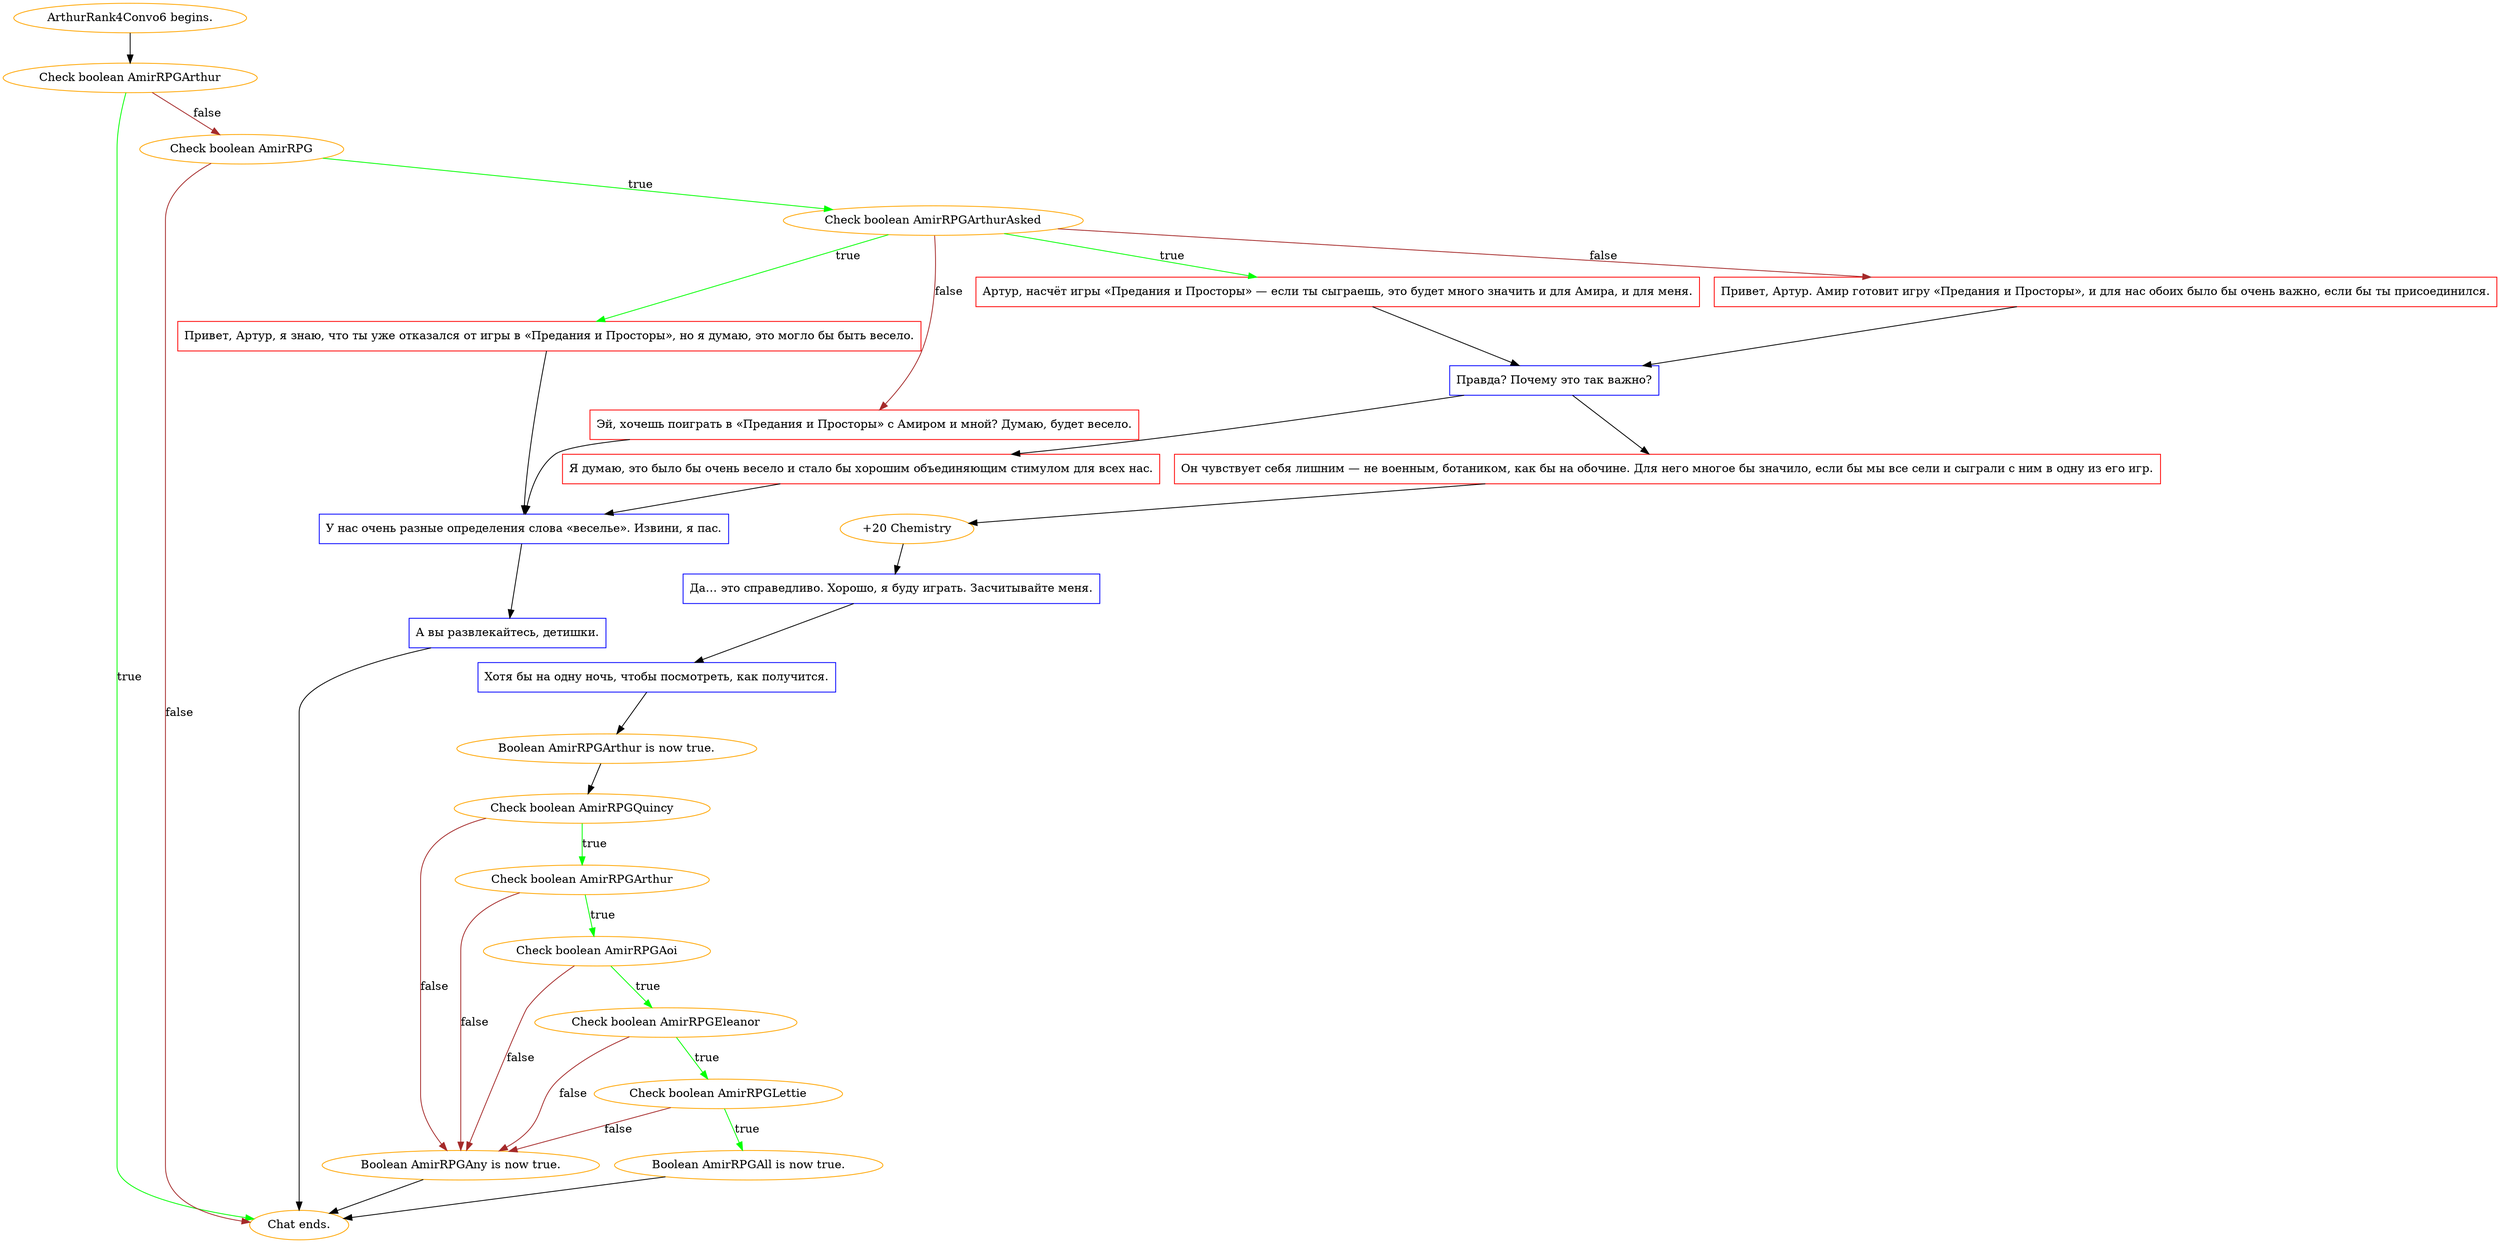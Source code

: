 digraph {
	"ArthurRank4Convo6 begins." [color=orange];
		"ArthurRank4Convo6 begins." -> j175018133;
	j175018133 [label="Check boolean AmirRPGArthur",color=orange];
		j175018133 -> "Chat ends." [label=true,color=green];
		j175018133 -> j1647325213 [label=false,color=brown];
	"Chat ends." [color=orange];
	j1647325213 [label="Check boolean AmirRPG",color=orange];
		j1647325213 -> j3242374743 [label=true,color=green];
		j1647325213 -> "Chat ends." [label=false,color=brown];
	j3242374743 [label="Check boolean AmirRPGArthurAsked",color=orange];
		j3242374743 -> j2341330517 [label=true,color=green];
		j3242374743 -> j4291988738 [label=true,color=green];
		j3242374743 -> j81113084 [label=false,color=brown];
		j3242374743 -> j1372909555 [label=false,color=brown];
	j2341330517 [label="Артур, насчёт игры «Предания и Просторы» — если ты сыграешь, это будет много значить и для Амира, и для меня.",shape=box,color=red];
		j2341330517 -> j3953336941;
	j4291988738 [label="Привет, Артур, я знаю, что ты уже отказался от игры в «Предания и Просторы», но я думаю, это могло бы быть весело.",shape=box,color=red];
		j4291988738 -> j249772996;
	j81113084 [label="Эй, хочешь поиграть в «Предания и Просторы» с Амиром и мной? Думаю, будет весело.",shape=box,color=red];
		j81113084 -> j249772996;
	j1372909555 [label="Привет, Артур. Амир готовит игру «Предания и Просторы», и для нас обоих было бы очень важно, если бы ты присоединился.",shape=box,color=red];
		j1372909555 -> j3953336941;
	j3953336941 [label="Правда? Почему это так важно?",shape=box,color=blue];
		j3953336941 -> j3789130645;
		j3953336941 -> j3469504176;
	j249772996 [label="У нас очень разные определения слова «веселье». Извини, я пас.",shape=box,color=blue];
		j249772996 -> j2366158495;
	j3789130645 [label="Я думаю, это было бы очень весело и стало бы хорошим объединяющим стимулом для всех нас.",shape=box,color=red];
		j3789130645 -> j249772996;
	j3469504176 [label="Он чувствует себя лишним — не военным, ботаником, как бы на обочине. Для него многое бы значило, если бы мы все сели и сыграли с ним в одну из его игр.",shape=box,color=red];
		j3469504176 -> j4165339392;
	j2366158495 [label="А вы развлекайтесь, детишки.",shape=box,color=blue];
		j2366158495 -> "Chat ends.";
	j4165339392 [label="+20 Chemistry",color=orange];
		j4165339392 -> j3641580577;
	j3641580577 [label="Да… это справедливо. Хорошо, я буду играть. Засчитывайте меня.",shape=box,color=blue];
		j3641580577 -> j3570479333;
	j3570479333 [label="Хотя бы на одну ночь, чтобы посмотреть, как получится.",shape=box,color=blue];
		j3570479333 -> j166037615;
	j166037615 [label="Boolean AmirRPGArthur is now true.",color=orange];
		j166037615 -> j1259627351;
	j1259627351 [label="Check boolean AmirRPGQuincy",color=orange];
		j1259627351 -> j1522511736 [label=true,color=green];
		j1259627351 -> j1992773596 [label=false,color=brown];
	j1522511736 [label="Check boolean AmirRPGArthur",color=orange];
		j1522511736 -> j3867851737 [label=true,color=green];
		j1522511736 -> j1992773596 [label=false,color=brown];
	j1992773596 [label="Boolean AmirRPGAny is now true.",color=orange];
		j1992773596 -> "Chat ends.";
	j3867851737 [label="Check boolean AmirRPGAoi",color=orange];
		j3867851737 -> j3358606226 [label=true,color=green];
		j3867851737 -> j1992773596 [label=false,color=brown];
	j3358606226 [label="Check boolean AmirRPGEleanor",color=orange];
		j3358606226 -> j1733375523 [label=true,color=green];
		j3358606226 -> j1992773596 [label=false,color=brown];
	j1733375523 [label="Check boolean AmirRPGLettie",color=orange];
		j1733375523 -> j2677000302 [label=true,color=green];
		j1733375523 -> j1992773596 [label=false,color=brown];
	j2677000302 [label="Boolean AmirRPGAll is now true.",color=orange];
		j2677000302 -> "Chat ends.";
}